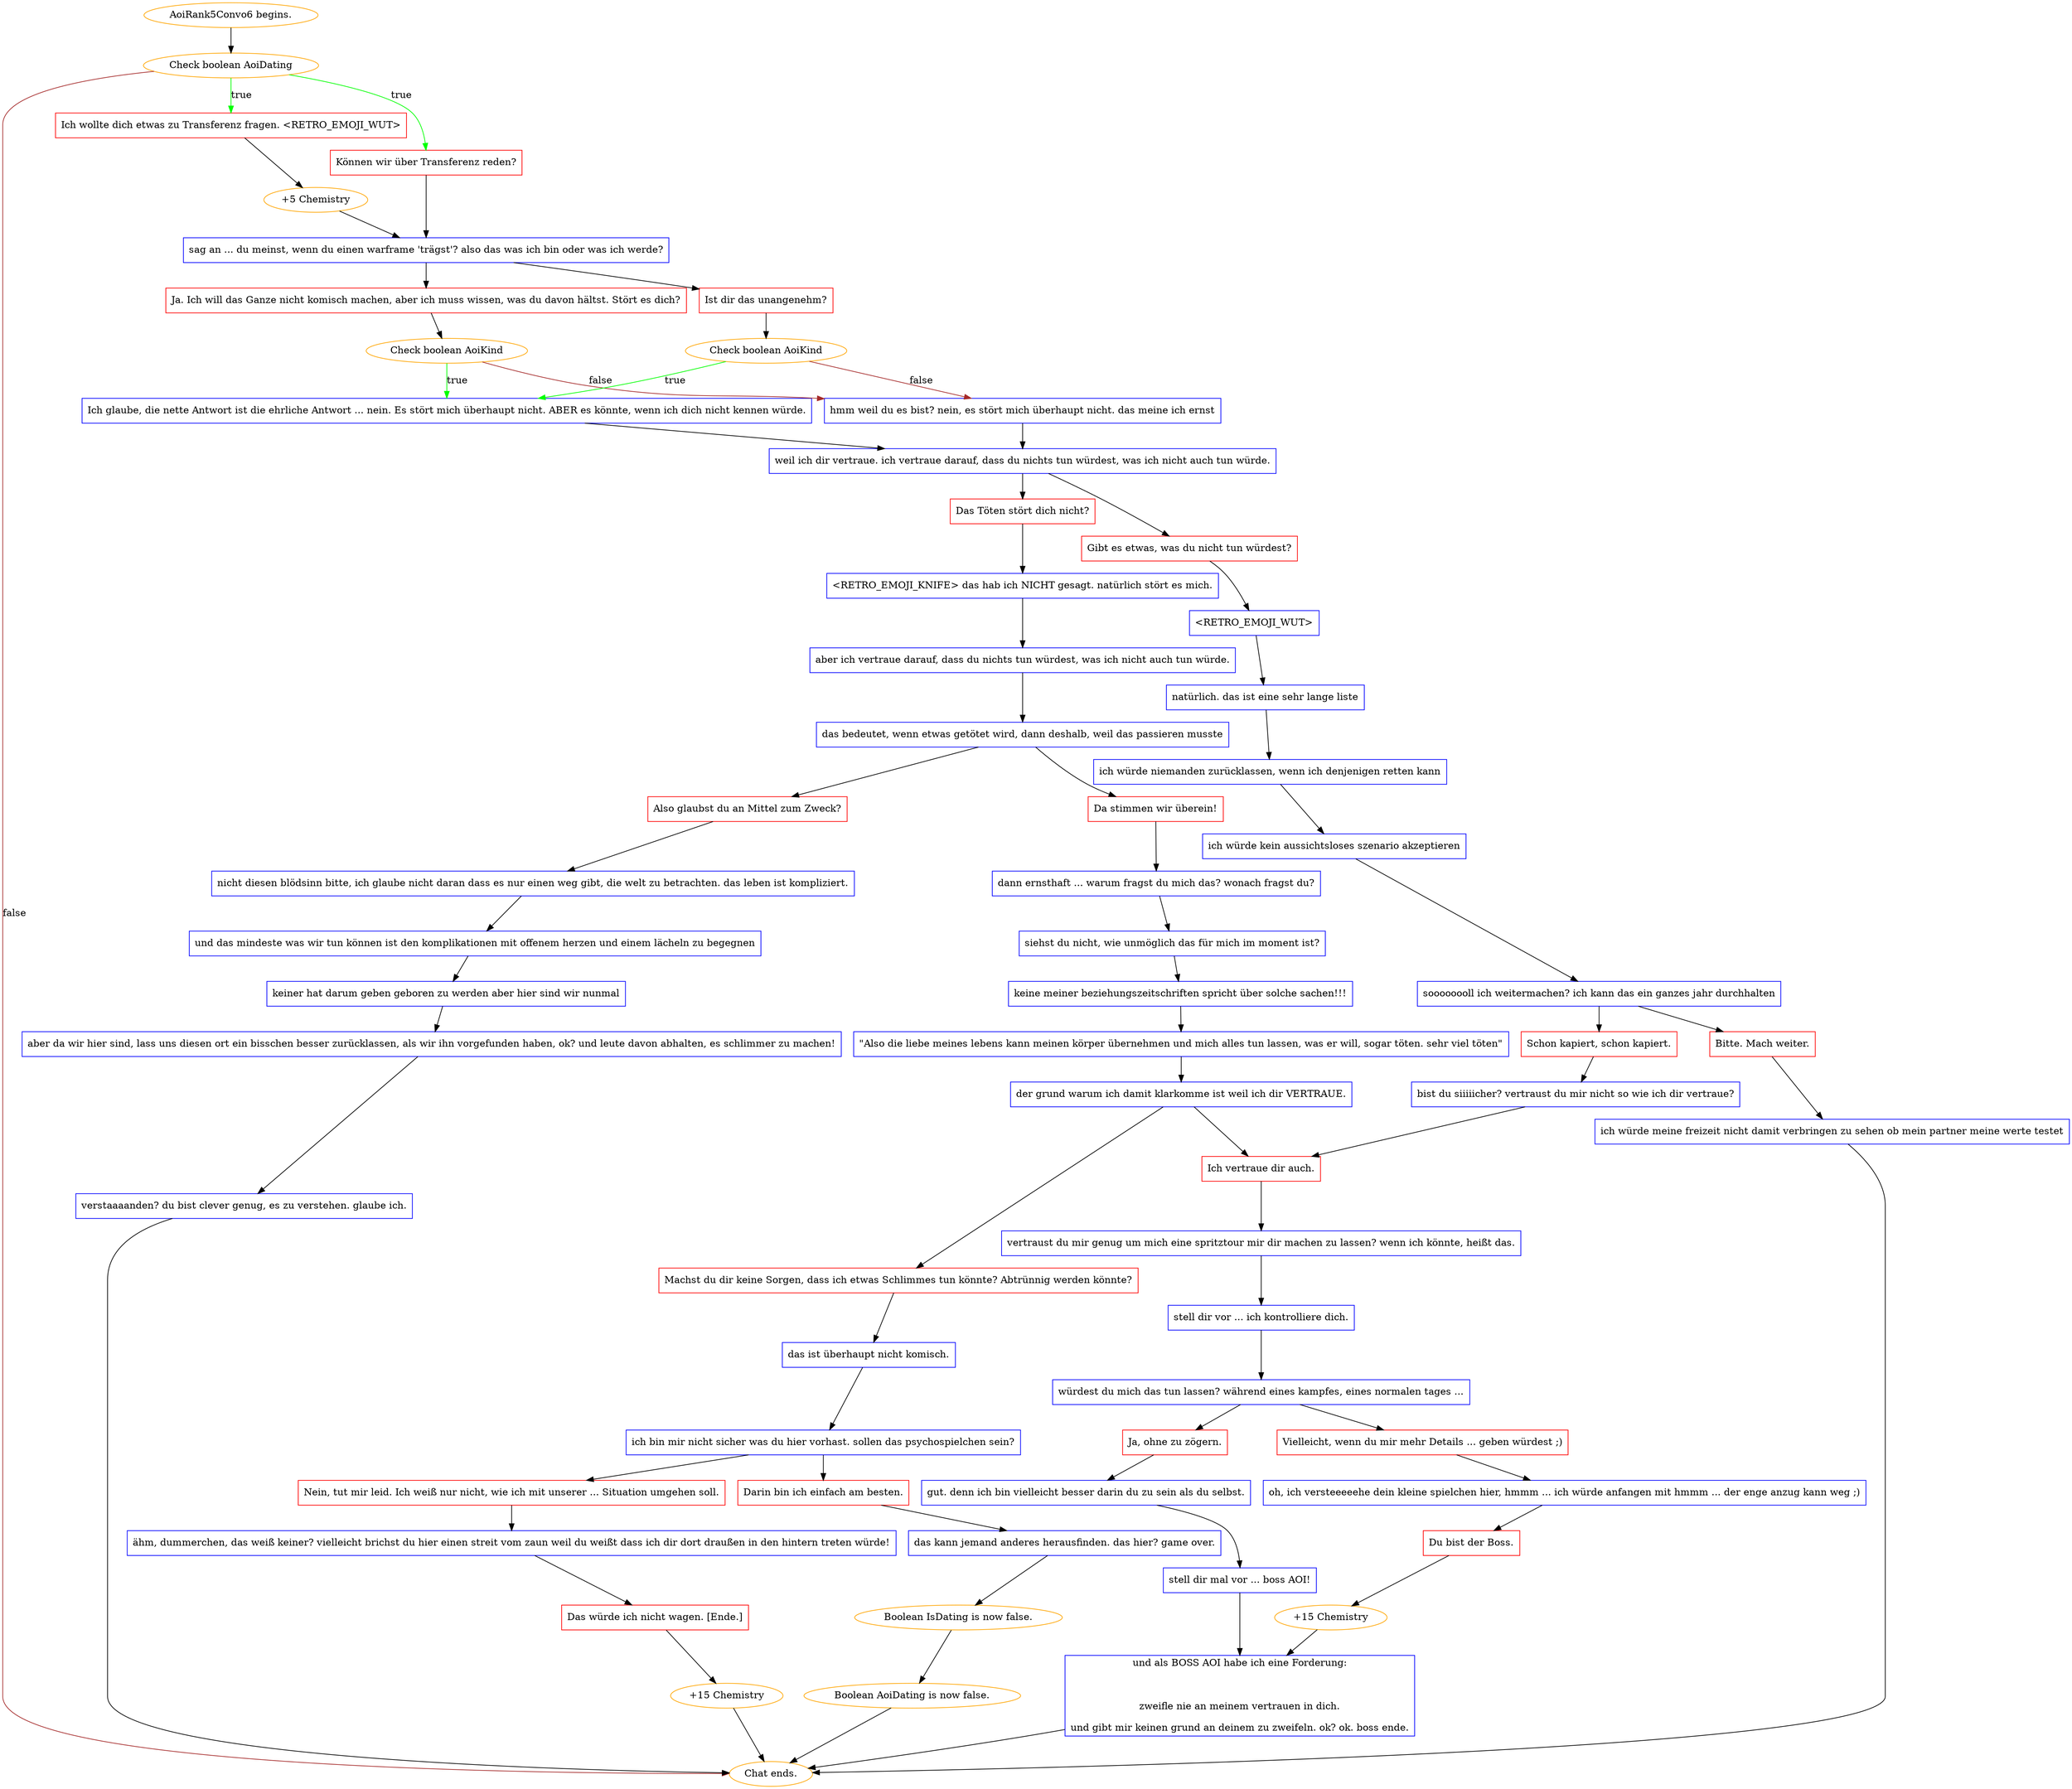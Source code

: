 digraph {
	"AoiRank5Convo6 begins." [color=orange];
		"AoiRank5Convo6 begins." -> j1576330456;
	j1576330456 [label="Check boolean AoiDating",color=orange];
		j1576330456 -> j2116420737 [label=true,color=green];
		j1576330456 -> j42593850 [label=true,color=green];
		j1576330456 -> "Chat ends." [label=false,color=brown];
	j2116420737 [label="Ich wollte dich etwas zu Transferenz fragen. <RETRO_EMOJI_WUT>",shape=box,color=red];
		j2116420737 -> j817074881;
	j42593850 [label="Können wir über Transferenz reden?",shape=box,color=red];
		j42593850 -> j453468112;
	"Chat ends." [color=orange];
	j817074881 [label="+5 Chemistry",color=orange];
		j817074881 -> j453468112;
	j453468112 [label="sag an ... du meinst, wenn du einen warframe 'trägst'? also das was ich bin oder was ich werde?",shape=box,color=blue];
		j453468112 -> j2094415942;
		j453468112 -> j909403150;
	j2094415942 [label="Ja. Ich will das Ganze nicht komisch machen, aber ich muss wissen, was du davon hältst. Stört es dich?",shape=box,color=red];
		j2094415942 -> j171151490;
	j909403150 [label="Ist dir das unangenehm?",shape=box,color=red];
		j909403150 -> j876495451;
	j171151490 [label="Check boolean AoiKind",color=orange];
		j171151490 -> j575601601 [label=true,color=green];
		j171151490 -> j3509875688 [label=false,color=brown];
	j876495451 [label="Check boolean AoiKind",color=orange];
		j876495451 -> j575601601 [label=true,color=green];
		j876495451 -> j3509875688 [label=false,color=brown];
	j575601601 [label="Ich glaube, die nette Antwort ist die ehrliche Antwort ... nein. Es stört mich überhaupt nicht. ABER es könnte, wenn ich dich nicht kennen würde.",shape=box,color=blue];
		j575601601 -> j651834722;
	j3509875688 [label="hmm weil du es bist? nein, es stört mich überhaupt nicht. das meine ich ernst",shape=box,color=blue];
		j3509875688 -> j651834722;
	j651834722 [label="weil ich dir vertraue. ich vertraue darauf, dass du nichts tun würdest, was ich nicht auch tun würde.",shape=box,color=blue];
		j651834722 -> j4049616;
		j651834722 -> j1042140507;
	j4049616 [label="Gibt es etwas, was du nicht tun würdest?",shape=box,color=red];
		j4049616 -> j1770904221;
	j1042140507 [label="Das Töten stört dich nicht?",shape=box,color=red];
		j1042140507 -> j2869372169;
	j1770904221 [label="<RETRO_EMOJI_WUT>",shape=box,color=blue];
		j1770904221 -> j4029943188;
	j2869372169 [label="<RETRO_EMOJI_KNIFE> das hab ich NICHT gesagt. natürlich stört es mich.",shape=box,color=blue];
		j2869372169 -> j1656983007;
	j4029943188 [label="natürlich. das ist eine sehr lange liste",shape=box,color=blue];
		j4029943188 -> j3316149715;
	j1656983007 [label="aber ich vertraue darauf, dass du nichts tun würdest, was ich nicht auch tun würde.",shape=box,color=blue];
		j1656983007 -> j4258285101;
	j3316149715 [label="ich würde niemanden zurücklassen, wenn ich denjenigen retten kann",shape=box,color=blue];
		j3316149715 -> j2640973755;
	j4258285101 [label="das bedeutet, wenn etwas getötet wird, dann deshalb, weil das passieren musste",shape=box,color=blue];
		j4258285101 -> j1262193400;
		j4258285101 -> j70376988;
	j2640973755 [label="ich würde kein aussichtsloses szenario akzeptieren",shape=box,color=blue];
		j2640973755 -> j4126594315;
	j1262193400 [label="Also glaubst du an Mittel zum Zweck?",shape=box,color=red];
		j1262193400 -> j399908310;
	j70376988 [label="Da stimmen wir überein!",shape=box,color=red];
		j70376988 -> j395863223;
	j4126594315 [label="soooooooll ich weitermachen? ich kann das ein ganzes jahr durchhalten",shape=box,color=blue];
		j4126594315 -> j1555211055;
		j4126594315 -> j1982125021;
	j399908310 [label="nicht diesen blödsinn bitte, ich glaube nicht daran dass es nur einen weg gibt, die welt zu betrachten. das leben ist kompliziert.",shape=box,color=blue];
		j399908310 -> j3060936171;
	j395863223 [label="dann ernsthaft ... warum fragst du mich das? wonach fragst du?",shape=box,color=blue];
		j395863223 -> j424810705;
	j1555211055 [label="Bitte. Mach weiter.",shape=box,color=red];
		j1555211055 -> j2505573754;
	j1982125021 [label="Schon kapiert, schon kapiert.",shape=box,color=red];
		j1982125021 -> j3168073613;
	j3060936171 [label="und das mindeste was wir tun können ist den komplikationen mit offenem herzen und einem lächeln zu begegnen",shape=box,color=blue];
		j3060936171 -> j1267192766;
	j424810705 [label="siehst du nicht, wie unmöglich das für mich im moment ist?",shape=box,color=blue];
		j424810705 -> j2984819479;
	j2505573754 [label="ich würde meine freizeit nicht damit verbringen zu sehen ob mein partner meine werte testet",shape=box,color=blue];
		j2505573754 -> "Chat ends.";
	j3168073613 [label="bist du siiiiicher? vertraust du mir nicht so wie ich dir vertraue?",shape=box,color=blue];
		j3168073613 -> j1482921004;
	j1267192766 [label="keiner hat darum geben geboren zu werden aber hier sind wir nunmal",shape=box,color=blue];
		j1267192766 -> j290428965;
	j2984819479 [label="keine meiner beziehungszeitschriften spricht über solche sachen!!!",shape=box,color=blue];
		j2984819479 -> j2231533142;
	j1482921004 [label="Ich vertraue dir auch.",shape=box,color=red];
		j1482921004 -> j3012391217;
	j290428965 [label="aber da wir hier sind, lass uns diesen ort ein bisschen besser zurücklassen, als wir ihn vorgefunden haben, ok? und leute davon abhalten, es schlimmer zu machen!",shape=box,color=blue];
		j290428965 -> j1188144723;
	j2231533142 [label="\"Also die liebe meines lebens kann meinen körper übernehmen und mich alles tun lassen, was er will, sogar töten. sehr viel töten\"",shape=box,color=blue];
		j2231533142 -> j4251025909;
	j3012391217 [label="vertraust du mir genug um mich eine spritztour mir dir machen zu lassen? wenn ich könnte, heißt das.",shape=box,color=blue];
		j3012391217 -> j1759694217;
	j1188144723 [label="verstaaaanden? du bist clever genug, es zu verstehen. glaube ich.",shape=box,color=blue];
		j1188144723 -> "Chat ends.";
	j4251025909 [label="der grund warum ich damit klarkomme ist weil ich dir VERTRAUE.",shape=box,color=blue];
		j4251025909 -> j1482921004;
		j4251025909 -> j1292591838;
	j1759694217 [label="stell dir vor ... ich kontrolliere dich.",shape=box,color=blue];
		j1759694217 -> j1222787471;
	j1292591838 [label="Machst du dir keine Sorgen, dass ich etwas Schlimmes tun könnte? Abtrünnig werden könnte?",shape=box,color=red];
		j1292591838 -> j2796705639;
	j1222787471 [label="würdest du mich das tun lassen? während eines kampfes, eines normalen tages ...",shape=box,color=blue];
		j1222787471 -> j3262176058;
		j1222787471 -> j2815560268;
	j2796705639 [label="das ist überhaupt nicht komisch.",shape=box,color=blue];
		j2796705639 -> j3050073075;
	j3262176058 [label="Vielleicht, wenn du mir mehr Details ... geben würdest ;)",shape=box,color=red];
		j3262176058 -> j1951685652;
	j2815560268 [label="Ja, ohne zu zögern.",shape=box,color=red];
		j2815560268 -> j2994144325;
	j3050073075 [label="ich bin mir nicht sicher was du hier vorhast. sollen das psychospielchen sein?",shape=box,color=blue];
		j3050073075 -> j2747046836;
		j3050073075 -> j4111718790;
	j1951685652 [label="oh, ich versteeeeehe dein kleine spielchen hier, hmmm ... ich würde anfangen mit hmmm ... der enge anzug kann weg ;)",shape=box,color=blue];
		j1951685652 -> j2580725462;
	j2994144325 [label="gut. denn ich bin vielleicht besser darin du zu sein als du selbst.",shape=box,color=blue];
		j2994144325 -> j1105734557;
	j2747046836 [label="Darin bin ich einfach am besten.",shape=box,color=red];
		j2747046836 -> j1349139203;
	j4111718790 [label="Nein, tut mir leid. Ich weiß nur nicht, wie ich mit unserer ... Situation umgehen soll.",shape=box,color=red];
		j4111718790 -> j132488416;
	j2580725462 [label="Du bist der Boss.",shape=box,color=red];
		j2580725462 -> j2390245495;
	j1105734557 [label="stell dir mal vor ... boss AOI!",shape=box,color=blue];
		j1105734557 -> j3786051214;
	j1349139203 [label="das kann jemand anderes herausfinden. das hier? game over.",shape=box,color=blue];
		j1349139203 -> j2209722290;
	j132488416 [label="ähm, dummerchen, das weiß keiner? vielleicht brichst du hier einen streit vom zaun weil du weißt dass ich dir dort draußen in den hintern treten würde!",shape=box,color=blue];
		j132488416 -> j3913477903;
	j2390245495 [label="+15 Chemistry",color=orange];
		j2390245495 -> j3786051214;
	j3786051214 [label="und als BOSS AOI habe ich eine Forderung:

zweifle nie an meinem vertrauen in dich.
und gibt mir keinen grund an deinem zu zweifeln. ok? ok. boss ende.",shape=box,color=blue];
		j3786051214 -> "Chat ends.";
	j2209722290 [label="Boolean IsDating is now false.",color=orange];
		j2209722290 -> j1296492913;
	j3913477903 [label="Das würde ich nicht wagen. [Ende.]",shape=box,color=red];
		j3913477903 -> j374273682;
	j1296492913 [label="Boolean AoiDating is now false.",color=orange];
		j1296492913 -> "Chat ends.";
	j374273682 [label="+15 Chemistry",color=orange];
		j374273682 -> "Chat ends.";
}